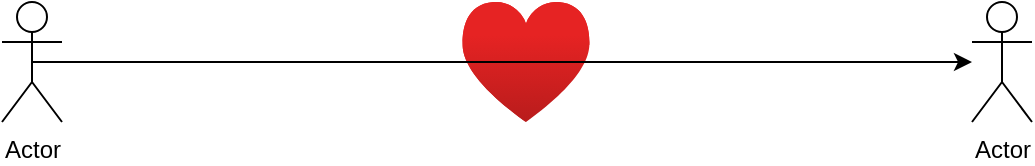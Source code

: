 <mxfile version="20.5.3" type="github">
  <diagram id="K1LCTyo-_KkftZlhNfeh" name="Page-1">
    <mxGraphModel dx="2025" dy="765" grid="1" gridSize="10" guides="1" tooltips="1" connect="1" arrows="1" fold="1" page="1" pageScale="1" pageWidth="850" pageHeight="1100" math="0" shadow="0">
      <root>
        <mxCell id="0" />
        <mxCell id="1" parent="0" />
        <mxCell id="WFoLmnz2kU7VB-csCeFR-1" value="" style="aspect=fixed;html=1;points=[];align=center;image;fontSize=12;image=img/lib/azure2/general/Heart.svg;" parent="1" vertex="1">
          <mxGeometry x="170" y="220" width="64" height="60" as="geometry" />
        </mxCell>
        <mxCell id="uBJ2BvrvP-XB6LB8LgIg-3" style="edgeStyle=orthogonalEdgeStyle;rounded=0;orthogonalLoop=1;jettySize=auto;html=1;exitX=0.5;exitY=0.5;exitDx=0;exitDy=0;exitPerimeter=0;" edge="1" parent="1" source="uBJ2BvrvP-XB6LB8LgIg-1" target="uBJ2BvrvP-XB6LB8LgIg-2">
          <mxGeometry relative="1" as="geometry" />
        </mxCell>
        <mxCell id="uBJ2BvrvP-XB6LB8LgIg-1" value="Actor" style="shape=umlActor;verticalLabelPosition=bottom;verticalAlign=top;html=1;outlineConnect=0;" vertex="1" parent="1">
          <mxGeometry x="-60" y="220" width="30" height="60" as="geometry" />
        </mxCell>
        <mxCell id="uBJ2BvrvP-XB6LB8LgIg-2" value="Actor" style="shape=umlActor;verticalLabelPosition=bottom;verticalAlign=top;html=1;outlineConnect=0;" vertex="1" parent="1">
          <mxGeometry x="425" y="220" width="30" height="60" as="geometry" />
        </mxCell>
      </root>
    </mxGraphModel>
  </diagram>
</mxfile>
